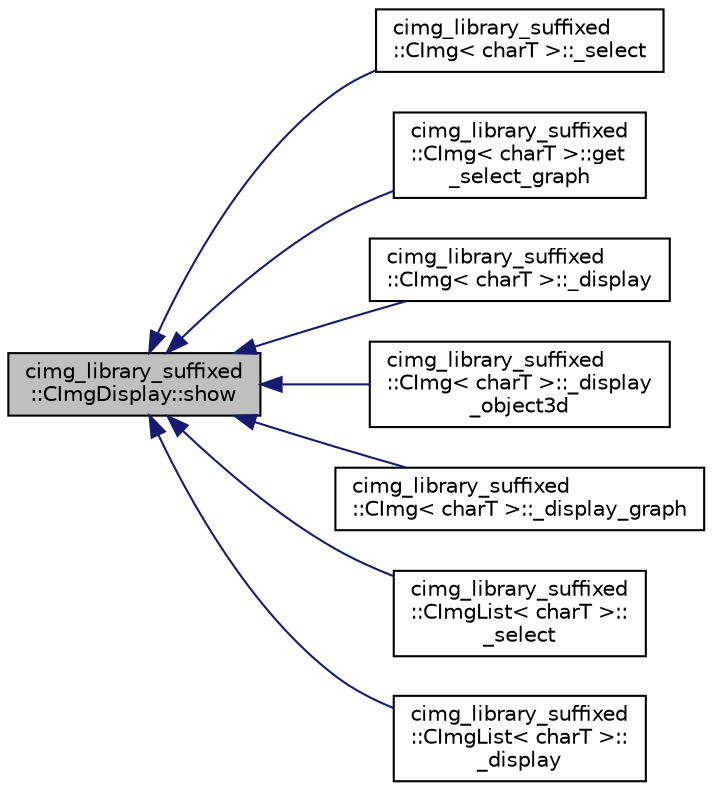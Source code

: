 digraph "cimg_library_suffixed::CImgDisplay::show"
{
  edge [fontname="Helvetica",fontsize="10",labelfontname="Helvetica",labelfontsize="10"];
  node [fontname="Helvetica",fontsize="10",shape=record];
  rankdir="LR";
  Node512 [label="cimg_library_suffixed\l::CImgDisplay::show",height=0.2,width=0.4,color="black", fillcolor="grey75", style="filled", fontcolor="black"];
  Node512 -> Node513 [dir="back",color="midnightblue",fontsize="10",style="solid",fontname="Helvetica"];
  Node513 [label="cimg_library_suffixed\l::CImg\< charT \>::_select",height=0.2,width=0.4,color="black", fillcolor="white", style="filled",URL="$structcimg__library__suffixed_1_1_c_img.html#ad9b7141242d0b6e861a8014112ddb5b5"];
  Node512 -> Node514 [dir="back",color="midnightblue",fontsize="10",style="solid",fontname="Helvetica"];
  Node514 [label="cimg_library_suffixed\l::CImg\< charT \>::get\l_select_graph",height=0.2,width=0.4,color="black", fillcolor="white", style="filled",URL="$structcimg__library__suffixed_1_1_c_img.html#a689f47424dc7c548ebfe53e431409199",tooltip="Select sub-graph in a graph. "];
  Node512 -> Node515 [dir="back",color="midnightblue",fontsize="10",style="solid",fontname="Helvetica"];
  Node515 [label="cimg_library_suffixed\l::CImg\< charT \>::_display",height=0.2,width=0.4,color="black", fillcolor="white", style="filled",URL="$structcimg__library__suffixed_1_1_c_img.html#adf9d80c60e82b079056c31cb0fe61faf"];
  Node512 -> Node516 [dir="back",color="midnightblue",fontsize="10",style="solid",fontname="Helvetica"];
  Node516 [label="cimg_library_suffixed\l::CImg\< charT \>::_display\l_object3d",height=0.2,width=0.4,color="black", fillcolor="white", style="filled",URL="$structcimg__library__suffixed_1_1_c_img.html#a8b40db5a9818c3f961a90840b271de6c"];
  Node512 -> Node517 [dir="back",color="midnightblue",fontsize="10",style="solid",fontname="Helvetica"];
  Node517 [label="cimg_library_suffixed\l::CImg\< charT \>::_display_graph",height=0.2,width=0.4,color="black", fillcolor="white", style="filled",URL="$structcimg__library__suffixed_1_1_c_img.html#a39224c81542abc157318e64a6df11fdf"];
  Node512 -> Node518 [dir="back",color="midnightblue",fontsize="10",style="solid",fontname="Helvetica"];
  Node518 [label="cimg_library_suffixed\l::CImgList\< charT \>::\l_select",height=0.2,width=0.4,color="black", fillcolor="white", style="filled",URL="$structcimg__library__suffixed_1_1_c_img_list.html#af8a6b01f20b2d459e5abe6b99836ea9a"];
  Node512 -> Node519 [dir="back",color="midnightblue",fontsize="10",style="solid",fontname="Helvetica"];
  Node519 [label="cimg_library_suffixed\l::CImgList\< charT \>::\l_display",height=0.2,width=0.4,color="black", fillcolor="white", style="filled",URL="$structcimg__library__suffixed_1_1_c_img_list.html#af514efa37d021bd02a95186531139a38"];
}
